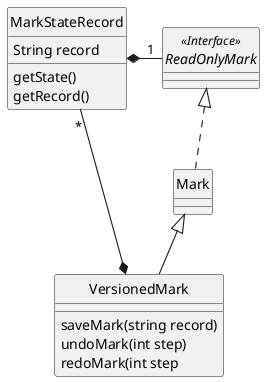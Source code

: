 @startuml
hide circle
skinparam arrowThickness 1.1

Interface ReadOnlyMark <<Interface>>

ReadOnlyMark <|.. Mark
Mark <|-- VersionedMark
VersionedMark *-down- "*" MarkStateRecord
MarkStateRecord *- "1" ReadOnlyMark

class MarkStateRecord {
    String record
    getState()
    getRecord()
}

class VersionedMark {
    saveMark(string record)
    undoMark(int step)
    redoMark(int step
}

@enduml
